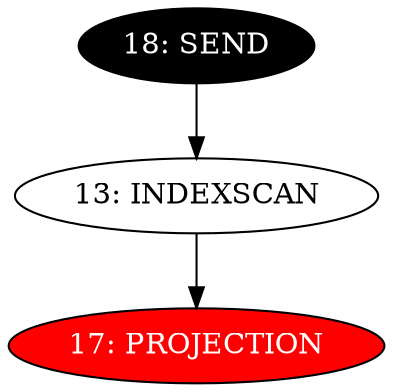 digraph name {
13 [label="13: INDEXSCAN" ];
13 -> 17;
17 [label="17: PROJECTION" fontcolor="white" style="filled" fillcolor="red"];
18 [label="18: SEND" fontcolor="white" style="filled" fillcolor="black"];
18 -> 13;

}

